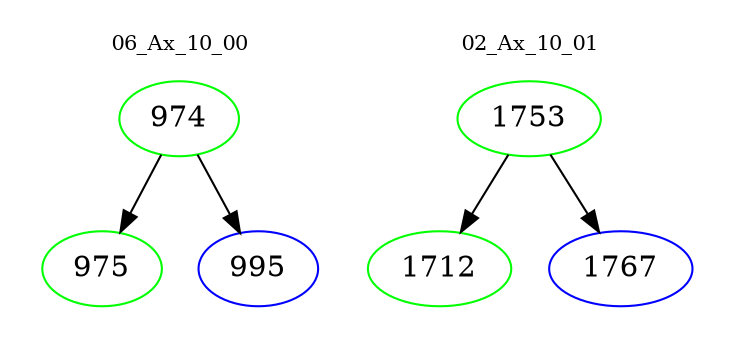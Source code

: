 digraph{
subgraph cluster_0 {
color = white
label = "06_Ax_10_00";
fontsize=10;
T0_974 [label="974", color="green"]
T0_974 -> T0_975 [color="black"]
T0_975 [label="975", color="green"]
T0_974 -> T0_995 [color="black"]
T0_995 [label="995", color="blue"]
}
subgraph cluster_1 {
color = white
label = "02_Ax_10_01";
fontsize=10;
T1_1753 [label="1753", color="green"]
T1_1753 -> T1_1712 [color="black"]
T1_1712 [label="1712", color="green"]
T1_1753 -> T1_1767 [color="black"]
T1_1767 [label="1767", color="blue"]
}
}

